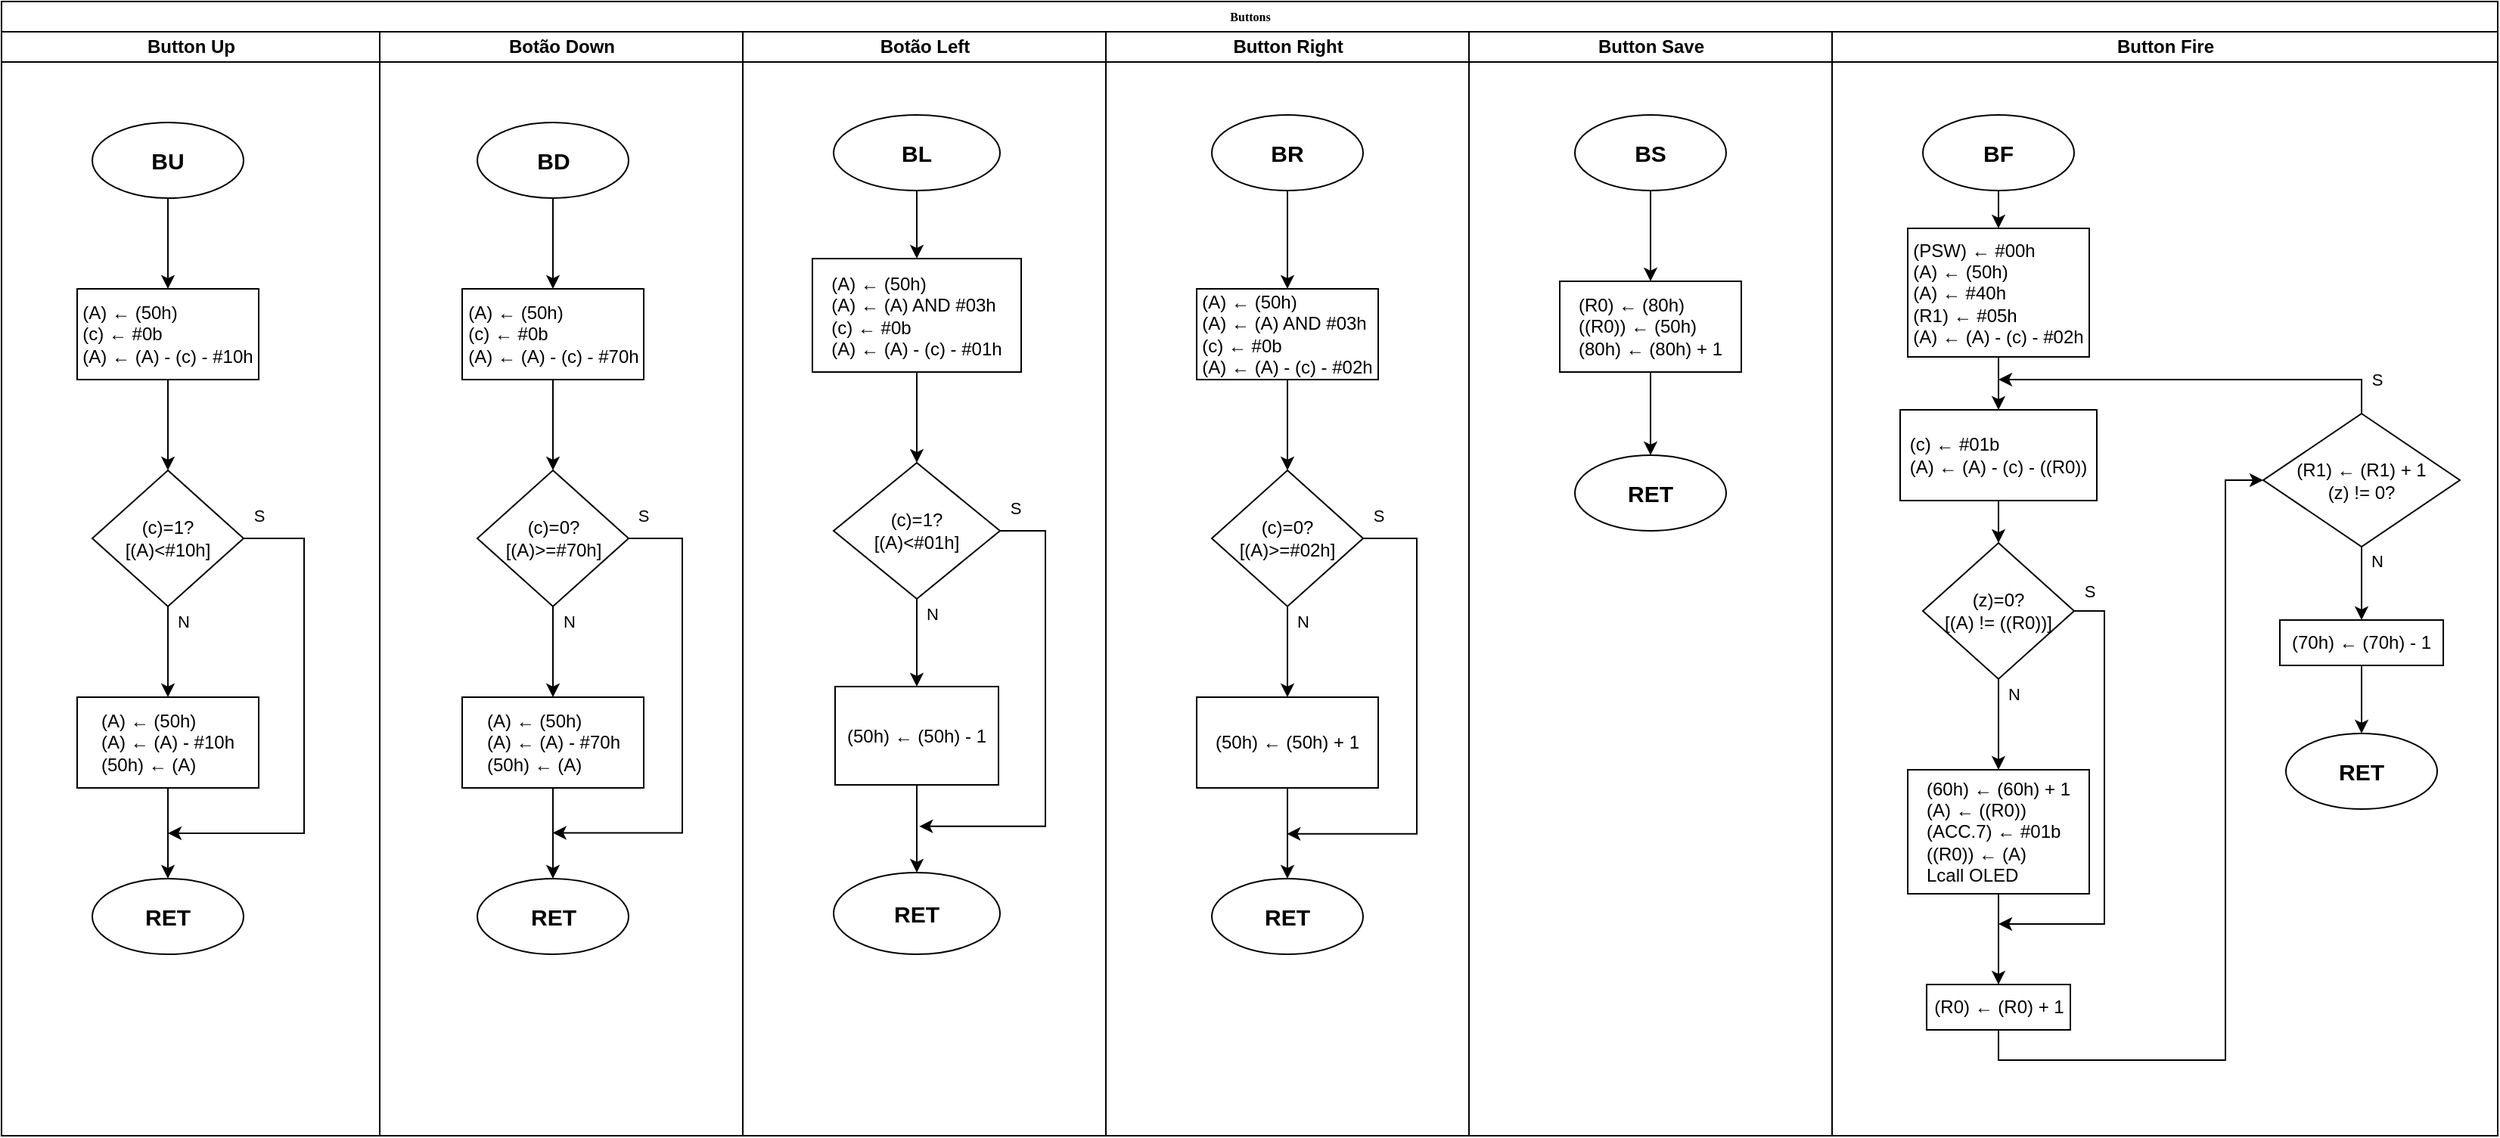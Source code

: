 <mxfile version="10.6.6" type="device"><diagram name="push_buttons" id="74e2e168-ea6b-b213-b513-2b3c1d86103e"><mxGraphModel dx="1010" dy="571" grid="1" gridSize="10" guides="1" tooltips="1" connect="1" arrows="1" fold="1" page="1" pageScale="1" pageWidth="1100" pageHeight="850" background="#ffffff" math="0" shadow="0"><root><mxCell id="0"/><mxCell id="1" parent="0"/><mxCell id="77e6c97f196da883-1" value="Buttons" style="swimlane;html=1;childLayout=stackLayout;startSize=20;rounded=0;shadow=0;labelBackgroundColor=none;strokeColor=#000000;strokeWidth=1;fillColor=#ffffff;fontFamily=Verdana;fontSize=8;fontColor=#000000;align=center;" parent="1" vertex="1"><mxGeometry x="70" y="40" width="1650" height="750" as="geometry"/></mxCell><mxCell id="77e6c97f196da883-2" value="Button&amp;nbsp;Up" style="swimlane;html=1;startSize=20;" parent="77e6c97f196da883-1" vertex="1"><mxGeometry y="20" width="250" height="730" as="geometry"/></mxCell><mxCell id="8nXU9u4fa0bVgii1rGWL-5" style="edgeStyle=orthogonalEdgeStyle;rounded=0;orthogonalLoop=1;jettySize=auto;html=1;exitX=0.5;exitY=1;exitDx=0;exitDy=0;entryX=0.5;entryY=0;entryDx=0;entryDy=0;" parent="77e6c97f196da883-2" source="8nXU9u4fa0bVgii1rGWL-2" target="8nXU9u4fa0bVgii1rGWL-3" edge="1"><mxGeometry relative="1" as="geometry"/></mxCell><mxCell id="8nXU9u4fa0bVgii1rGWL-2" value="&lt;b&gt;&lt;font style=&quot;font-size: 15px&quot;&gt;BU&lt;/font&gt;&lt;/b&gt;" style="ellipse;whiteSpace=wrap;html=1;" parent="77e6c97f196da883-2" vertex="1"><mxGeometry x="60" y="60" width="100" height="50" as="geometry"/></mxCell><mxCell id="8nXU9u4fa0bVgii1rGWL-7" style="edgeStyle=orthogonalEdgeStyle;rounded=0;orthogonalLoop=1;jettySize=auto;html=1;exitX=0.5;exitY=1;exitDx=0;exitDy=0;entryX=0.5;entryY=0;entryDx=0;entryDy=0;" parent="77e6c97f196da883-2" source="8nXU9u4fa0bVgii1rGWL-3" target="8nXU9u4fa0bVgii1rGWL-6" edge="1"><mxGeometry relative="1" as="geometry"/></mxCell><mxCell id="8nXU9u4fa0bVgii1rGWL-3" value="&lt;div style=&quot;text-align: left&quot;&gt;&lt;span&gt;(A)&amp;nbsp;&lt;/span&gt;&lt;span&gt;← (50h)&lt;/span&gt;&lt;/div&gt;&lt;span&gt;&lt;div style=&quot;text-align: left&quot;&gt;&lt;span&gt;(c)&amp;nbsp;&lt;/span&gt;&lt;span&gt;← #0b&lt;/span&gt;&lt;/div&gt;&lt;/span&gt;&lt;span&gt;&lt;div style=&quot;text-align: left&quot;&gt;&lt;span&gt;(A)&amp;nbsp;&lt;/span&gt;&lt;span&gt;← (A) - (c) - #10h&lt;/span&gt;&lt;/div&gt;&lt;/span&gt;" style="rounded=0;whiteSpace=wrap;html=1;" parent="77e6c97f196da883-2" vertex="1"><mxGeometry x="50" y="170" width="120" height="60" as="geometry"/></mxCell><mxCell id="8nXU9u4fa0bVgii1rGWL-9" value="N" style="edgeStyle=orthogonalEdgeStyle;rounded=0;orthogonalLoop=1;jettySize=auto;html=1;exitX=0.5;exitY=1;exitDx=0;exitDy=0;entryX=0.5;entryY=0;entryDx=0;entryDy=0;" parent="77e6c97f196da883-2" source="8nXU9u4fa0bVgii1rGWL-6" target="8nXU9u4fa0bVgii1rGWL-8" edge="1"><mxGeometry x="-0.667" y="10" relative="1" as="geometry"><mxPoint as="offset"/></mxGeometry></mxCell><mxCell id="8nXU9u4fa0bVgii1rGWL-6" value="(c)=1?&lt;br&gt;[(A)&amp;lt;#10h]&lt;br&gt;" style="rhombus;whiteSpace=wrap;html=1;" parent="77e6c97f196da883-2" vertex="1"><mxGeometry x="60" y="290" width="100" height="90" as="geometry"/></mxCell><mxCell id="8nXU9u4fa0bVgii1rGWL-11" style="edgeStyle=orthogonalEdgeStyle;rounded=0;orthogonalLoop=1;jettySize=auto;html=1;exitX=0.5;exitY=1;exitDx=0;exitDy=0;entryX=0.5;entryY=0;entryDx=0;entryDy=0;" parent="77e6c97f196da883-2" source="8nXU9u4fa0bVgii1rGWL-8" target="8nXU9u4fa0bVgii1rGWL-10" edge="1"><mxGeometry relative="1" as="geometry"/></mxCell><mxCell id="8nXU9u4fa0bVgii1rGWL-8" value="&lt;div style=&quot;text-align: left&quot;&gt;&lt;span&gt;(A)&amp;nbsp;&lt;/span&gt;&lt;span&gt;← (50h)&lt;/span&gt;&lt;/div&gt;&lt;span&gt;&lt;div style=&quot;text-align: left&quot;&gt;&lt;span&gt;(A)&amp;nbsp;&lt;/span&gt;&lt;span&gt;← (A) - #10h&lt;/span&gt;&lt;/div&gt;&lt;/span&gt;&lt;span&gt;&lt;div style=&quot;text-align: left&quot;&gt;&lt;span&gt;(50h)&amp;nbsp;&lt;/span&gt;&lt;span&gt;← (A)&lt;/span&gt;&lt;/div&gt;&lt;/span&gt;" style="rounded=0;whiteSpace=wrap;html=1;" parent="77e6c97f196da883-2" vertex="1"><mxGeometry x="50" y="440" width="120" height="60" as="geometry"/></mxCell><mxCell id="8nXU9u4fa0bVgii1rGWL-10" value="&lt;b&gt;&lt;font style=&quot;font-size: 15px&quot;&gt;RET&lt;/font&gt;&lt;/b&gt;" style="ellipse;whiteSpace=wrap;html=1;" parent="77e6c97f196da883-2" vertex="1"><mxGeometry x="60" y="560" width="100" height="50" as="geometry"/></mxCell><mxCell id="77e6c97f196da883-3" value="Botão Down" style="swimlane;html=1;startSize=20;" parent="77e6c97f196da883-1" vertex="1"><mxGeometry x="250" y="20" width="240" height="730" as="geometry"/></mxCell><mxCell id="8nXU9u4fa0bVgii1rGWL-14" value="&lt;b&gt;&lt;font style=&quot;font-size: 15px&quot;&gt;BD&lt;/font&gt;&lt;/b&gt;" style="ellipse;whiteSpace=wrap;html=1;" parent="77e6c97f196da883-3" vertex="1"><mxGeometry x="64.5" y="60" width="100" height="50" as="geometry"/></mxCell><mxCell id="8nXU9u4fa0bVgii1rGWL-16" value="&lt;div style=&quot;text-align: left&quot;&gt;&lt;span&gt;(A)&amp;nbsp;&lt;/span&gt;&lt;span&gt;← (50h)&lt;/span&gt;&lt;/div&gt;&lt;span&gt;&lt;div style=&quot;text-align: left&quot;&gt;&lt;span&gt;(c)&amp;nbsp;&lt;/span&gt;&lt;span&gt;← #0b&lt;/span&gt;&lt;/div&gt;&lt;/span&gt;&lt;span&gt;&lt;div style=&quot;text-align: left&quot;&gt;&lt;span&gt;(A)&amp;nbsp;&lt;/span&gt;&lt;span&gt;← (A) - (c) - #70h&lt;/span&gt;&lt;/div&gt;&lt;/span&gt;" style="rounded=0;whiteSpace=wrap;html=1;" parent="77e6c97f196da883-3" vertex="1"><mxGeometry x="54.5" y="170" width="120" height="60" as="geometry"/></mxCell><mxCell id="8nXU9u4fa0bVgii1rGWL-13" style="edgeStyle=orthogonalEdgeStyle;rounded=0;orthogonalLoop=1;jettySize=auto;html=1;exitX=0.5;exitY=1;exitDx=0;exitDy=0;entryX=0.5;entryY=0;entryDx=0;entryDy=0;" parent="77e6c97f196da883-3" source="8nXU9u4fa0bVgii1rGWL-14" target="8nXU9u4fa0bVgii1rGWL-16" edge="1"><mxGeometry relative="1" as="geometry"/></mxCell><mxCell id="8nXU9u4fa0bVgii1rGWL-18" value="(c)=0?&lt;br&gt;[(A)&amp;gt;=#70h]&lt;br&gt;" style="rhombus;whiteSpace=wrap;html=1;" parent="77e6c97f196da883-3" vertex="1"><mxGeometry x="64.5" y="290" width="100" height="90" as="geometry"/></mxCell><mxCell id="8nXU9u4fa0bVgii1rGWL-15" style="edgeStyle=orthogonalEdgeStyle;rounded=0;orthogonalLoop=1;jettySize=auto;html=1;exitX=0.5;exitY=1;exitDx=0;exitDy=0;entryX=0.5;entryY=0;entryDx=0;entryDy=0;" parent="77e6c97f196da883-3" source="8nXU9u4fa0bVgii1rGWL-16" target="8nXU9u4fa0bVgii1rGWL-18" edge="1"><mxGeometry relative="1" as="geometry"/></mxCell><mxCell id="8nXU9u4fa0bVgii1rGWL-20" value="&lt;div style=&quot;text-align: left&quot;&gt;&lt;span&gt;(A)&amp;nbsp;&lt;/span&gt;&lt;span&gt;← (50h)&lt;/span&gt;&lt;/div&gt;&lt;span&gt;&lt;div style=&quot;text-align: left&quot;&gt;&lt;span&gt;(A)&amp;nbsp;&lt;/span&gt;&lt;span&gt;← (A) - #70h&lt;/span&gt;&lt;/div&gt;&lt;/span&gt;&lt;span&gt;&lt;div style=&quot;text-align: left&quot;&gt;&lt;span&gt;(50h)&amp;nbsp;&lt;/span&gt;&lt;span&gt;← (A)&lt;/span&gt;&lt;/div&gt;&lt;/span&gt;" style="rounded=0;whiteSpace=wrap;html=1;" parent="77e6c97f196da883-3" vertex="1"><mxGeometry x="54.5" y="440" width="120" height="60" as="geometry"/></mxCell><mxCell id="8nXU9u4fa0bVgii1rGWL-17" value="N" style="edgeStyle=orthogonalEdgeStyle;rounded=0;orthogonalLoop=1;jettySize=auto;html=1;exitX=0.5;exitY=1;exitDx=0;exitDy=0;entryX=0.5;entryY=0;entryDx=0;entryDy=0;" parent="77e6c97f196da883-3" source="8nXU9u4fa0bVgii1rGWL-18" target="8nXU9u4fa0bVgii1rGWL-20" edge="1"><mxGeometry x="-0.667" y="10" relative="1" as="geometry"><mxPoint as="offset"/></mxGeometry></mxCell><mxCell id="8nXU9u4fa0bVgii1rGWL-21" value="&lt;b&gt;&lt;font style=&quot;font-size: 15px&quot;&gt;RET&lt;/font&gt;&lt;/b&gt;" style="ellipse;whiteSpace=wrap;html=1;" parent="77e6c97f196da883-3" vertex="1"><mxGeometry x="64.5" y="560" width="100" height="50" as="geometry"/></mxCell><mxCell id="8nXU9u4fa0bVgii1rGWL-19" style="edgeStyle=orthogonalEdgeStyle;rounded=0;orthogonalLoop=1;jettySize=auto;html=1;exitX=0.5;exitY=1;exitDx=0;exitDy=0;entryX=0.5;entryY=0;entryDx=0;entryDy=0;" parent="77e6c97f196da883-3" source="8nXU9u4fa0bVgii1rGWL-20" target="8nXU9u4fa0bVgii1rGWL-21" edge="1"><mxGeometry relative="1" as="geometry"/></mxCell><mxCell id="8nXU9u4fa0bVgii1rGWL-22" value="S&lt;br&gt;" style="edgeStyle=orthogonalEdgeStyle;rounded=0;orthogonalLoop=1;jettySize=auto;html=1;exitX=1;exitY=0.5;exitDx=0;exitDy=0;" parent="77e6c97f196da883-3" source="8nXU9u4fa0bVgii1rGWL-18" edge="1"><mxGeometry x="-0.939" y="15" relative="1" as="geometry"><mxPoint x="114.357" y="529.714" as="targetPoint"/><Array as="points"><mxPoint x="200" y="335"/><mxPoint x="200" y="530"/></Array><mxPoint as="offset"/></mxGeometry></mxCell><mxCell id="77e6c97f196da883-4" value="Botão Left" style="swimlane;html=1;startSize=20;" parent="77e6c97f196da883-1" vertex="1"><mxGeometry x="490" y="20" width="240" height="730" as="geometry"/></mxCell><mxCell id="8nXU9u4fa0bVgii1rGWL-23" value="&lt;b&gt;&lt;font style=&quot;font-size: 15px&quot;&gt;BL&lt;/font&gt;&lt;/b&gt;" style="ellipse;whiteSpace=wrap;html=1;" parent="77e6c97f196da883-4" vertex="1"><mxGeometry x="60" y="55" width="110" height="50" as="geometry"/></mxCell><mxCell id="8nXU9u4fa0bVgii1rGWL-33" style="edgeStyle=orthogonalEdgeStyle;rounded=0;orthogonalLoop=1;jettySize=auto;html=1;exitX=0.5;exitY=1;exitDx=0;exitDy=0;entryX=0.5;entryY=0;entryDx=0;entryDy=0;" parent="77e6c97f196da883-4" source="8nXU9u4fa0bVgii1rGWL-24" target="8nXU9u4fa0bVgii1rGWL-26" edge="1"><mxGeometry relative="1" as="geometry"/></mxCell><mxCell id="8nXU9u4fa0bVgii1rGWL-24" value="&lt;div style=&quot;text-align: left&quot;&gt;&lt;span&gt;(A)&amp;nbsp;&lt;/span&gt;&lt;span&gt;← (50h)&lt;/span&gt;&lt;/div&gt;&lt;div style=&quot;text-align: left&quot;&gt;&lt;span&gt;(A)&amp;nbsp;&lt;/span&gt;&lt;span&gt;← (A) AND #03h&lt;/span&gt;&lt;/div&gt;&lt;div style=&quot;text-align: left&quot;&gt;&lt;span&gt;(c)&amp;nbsp;&lt;/span&gt;&lt;span&gt;← #0b&lt;/span&gt;&lt;/div&gt;&lt;span&gt;&lt;div style=&quot;text-align: left&quot;&gt;&lt;span&gt;(A)&amp;nbsp;&lt;/span&gt;&lt;span&gt;← (A) - (c) - #01h&lt;/span&gt;&lt;/div&gt;&lt;/span&gt;" style="rounded=0;whiteSpace=wrap;html=1;" parent="77e6c97f196da883-4" vertex="1"><mxGeometry x="46" y="150" width="138" height="75" as="geometry"/></mxCell><mxCell id="8nXU9u4fa0bVgii1rGWL-25" style="edgeStyle=orthogonalEdgeStyle;rounded=0;orthogonalLoop=1;jettySize=auto;html=1;exitX=0.5;exitY=1;exitDx=0;exitDy=0;entryX=0.5;entryY=0;entryDx=0;entryDy=0;" parent="77e6c97f196da883-4" source="8nXU9u4fa0bVgii1rGWL-23" target="8nXU9u4fa0bVgii1rGWL-24" edge="1"><mxGeometry relative="1" as="geometry"/></mxCell><mxCell id="8nXU9u4fa0bVgii1rGWL-26" value="(c)=1?&lt;br&gt;[(A)&amp;lt;#01h]&lt;br&gt;" style="rhombus;whiteSpace=wrap;html=1;" parent="77e6c97f196da883-4" vertex="1"><mxGeometry x="60" y="285" width="110" height="90" as="geometry"/></mxCell><mxCell id="8nXU9u4fa0bVgii1rGWL-28" value="&lt;div style=&quot;text-align: left&quot;&gt;(50h)&amp;nbsp;&lt;span&gt;← (50h) - 1&lt;/span&gt;&lt;/div&gt;" style="rounded=0;whiteSpace=wrap;html=1;" parent="77e6c97f196da883-4" vertex="1"><mxGeometry x="61" y="433" width="108" height="65" as="geometry"/></mxCell><mxCell id="8nXU9u4fa0bVgii1rGWL-29" value="N" style="edgeStyle=orthogonalEdgeStyle;rounded=0;orthogonalLoop=1;jettySize=auto;html=1;exitX=0.5;exitY=1;exitDx=0;exitDy=0;entryX=0.5;entryY=0;entryDx=0;entryDy=0;" parent="77e6c97f196da883-4" source="8nXU9u4fa0bVgii1rGWL-26" target="8nXU9u4fa0bVgii1rGWL-28" edge="1"><mxGeometry x="-0.667" y="10" relative="1" as="geometry"><mxPoint as="offset"/></mxGeometry></mxCell><mxCell id="8nXU9u4fa0bVgii1rGWL-30" value="&lt;b&gt;&lt;font style=&quot;font-size: 15px&quot;&gt;RET&lt;/font&gt;&lt;/b&gt;" style="ellipse;whiteSpace=wrap;html=1;" parent="77e6c97f196da883-4" vertex="1"><mxGeometry x="60" y="556" width="110" height="54" as="geometry"/></mxCell><mxCell id="8nXU9u4fa0bVgii1rGWL-31" style="edgeStyle=orthogonalEdgeStyle;rounded=0;orthogonalLoop=1;jettySize=auto;html=1;exitX=0.5;exitY=1;exitDx=0;exitDy=0;entryX=0.5;entryY=0;entryDx=0;entryDy=0;" parent="77e6c97f196da883-4" source="8nXU9u4fa0bVgii1rGWL-28" target="8nXU9u4fa0bVgii1rGWL-30" edge="1"><mxGeometry relative="1" as="geometry"/></mxCell><mxCell id="8nXU9u4fa0bVgii1rGWL-32" value="S&lt;br&gt;" style="edgeStyle=orthogonalEdgeStyle;rounded=0;orthogonalLoop=1;jettySize=auto;html=1;exitX=1;exitY=0.5;exitDx=0;exitDy=0;" parent="77e6c97f196da883-4" source="8nXU9u4fa0bVgii1rGWL-26" edge="1"><mxGeometry x="-0.939" y="15" relative="1" as="geometry"><mxPoint x="116.643" y="525.429" as="targetPoint"/><Array as="points"><mxPoint x="200" y="330"/><mxPoint x="200" y="525"/></Array><mxPoint as="offset"/></mxGeometry></mxCell><mxCell id="77e6c97f196da883-5" value="Button Right" style="swimlane;html=1;startSize=20;" parent="77e6c97f196da883-1" vertex="1"><mxGeometry x="730" y="20" width="240" height="730" as="geometry"><mxRectangle x="730" y="20" width="100" height="730" as="alternateBounds"/></mxGeometry></mxCell><mxCell id="8nXU9u4fa0bVgii1rGWL-44" value="&lt;b&gt;&lt;font style=&quot;font-size: 15px&quot;&gt;BR&lt;/font&gt;&lt;/b&gt;" style="ellipse;whiteSpace=wrap;html=1;" parent="77e6c97f196da883-5" vertex="1"><mxGeometry x="70" y="55" width="100" height="50" as="geometry"/></mxCell><mxCell id="8nXU9u4fa0bVgii1rGWL-45" value="&lt;div style=&quot;text-align: left&quot;&gt;&lt;span&gt;(A)&amp;nbsp;&lt;/span&gt;&lt;span&gt;← (50h)&lt;/span&gt;&lt;/div&gt;&lt;div style=&quot;text-align: left&quot;&gt;(A)&amp;nbsp;← (A) AND #03h&lt;span&gt;&lt;br&gt;&lt;/span&gt;&lt;/div&gt;&lt;span&gt;&lt;div style=&quot;text-align: left&quot;&gt;&lt;span&gt;(c)&amp;nbsp;&lt;/span&gt;&lt;span&gt;← #0b&lt;/span&gt;&lt;/div&gt;&lt;/span&gt;&lt;span&gt;&lt;div style=&quot;text-align: left&quot;&gt;&lt;span&gt;(A)&amp;nbsp;&lt;/span&gt;&lt;span&gt;← (A) - (c) - #02h&lt;/span&gt;&lt;/div&gt;&lt;/span&gt;" style="rounded=0;whiteSpace=wrap;html=1;" parent="77e6c97f196da883-5" vertex="1"><mxGeometry x="60" y="170" width="120" height="60" as="geometry"/></mxCell><mxCell id="8nXU9u4fa0bVgii1rGWL-46" style="edgeStyle=orthogonalEdgeStyle;rounded=0;orthogonalLoop=1;jettySize=auto;html=1;exitX=0.5;exitY=1;exitDx=0;exitDy=0;entryX=0.5;entryY=0;entryDx=0;entryDy=0;" parent="77e6c97f196da883-5" source="8nXU9u4fa0bVgii1rGWL-44" target="8nXU9u4fa0bVgii1rGWL-45" edge="1"><mxGeometry relative="1" as="geometry"/></mxCell><mxCell id="8nXU9u4fa0bVgii1rGWL-47" value="(c)=0?&lt;br&gt;[(A)&amp;gt;=#02h]&lt;br&gt;" style="rhombus;whiteSpace=wrap;html=1;" parent="77e6c97f196da883-5" vertex="1"><mxGeometry x="70" y="290" width="100" height="90" as="geometry"/></mxCell><mxCell id="8nXU9u4fa0bVgii1rGWL-48" style="edgeStyle=orthogonalEdgeStyle;rounded=0;orthogonalLoop=1;jettySize=auto;html=1;exitX=0.5;exitY=1;exitDx=0;exitDy=0;entryX=0.5;entryY=0;entryDx=0;entryDy=0;" parent="77e6c97f196da883-5" source="8nXU9u4fa0bVgii1rGWL-45" target="8nXU9u4fa0bVgii1rGWL-47" edge="1"><mxGeometry relative="1" as="geometry"/></mxCell><mxCell id="8nXU9u4fa0bVgii1rGWL-49" value="&lt;span&gt;(50h)&amp;nbsp;&lt;/span&gt;&lt;span&gt;← (50h) + 1&lt;/span&gt;&lt;span&gt;&lt;br&gt;&lt;/span&gt;" style="rounded=0;whiteSpace=wrap;html=1;" parent="77e6c97f196da883-5" vertex="1"><mxGeometry x="60" y="440" width="120" height="60" as="geometry"/></mxCell><mxCell id="8nXU9u4fa0bVgii1rGWL-50" value="N" style="edgeStyle=orthogonalEdgeStyle;rounded=0;orthogonalLoop=1;jettySize=auto;html=1;exitX=0.5;exitY=1;exitDx=0;exitDy=0;entryX=0.5;entryY=0;entryDx=0;entryDy=0;" parent="77e6c97f196da883-5" source="8nXU9u4fa0bVgii1rGWL-47" target="8nXU9u4fa0bVgii1rGWL-49" edge="1"><mxGeometry x="-0.667" y="10" relative="1" as="geometry"><mxPoint as="offset"/></mxGeometry></mxCell><mxCell id="8nXU9u4fa0bVgii1rGWL-51" value="&lt;b&gt;&lt;font style=&quot;font-size: 15px&quot;&gt;RET&lt;/font&gt;&lt;/b&gt;" style="ellipse;whiteSpace=wrap;html=1;" parent="77e6c97f196da883-5" vertex="1"><mxGeometry x="70" y="560" width="100" height="50" as="geometry"/></mxCell><mxCell id="8nXU9u4fa0bVgii1rGWL-52" style="edgeStyle=orthogonalEdgeStyle;rounded=0;orthogonalLoop=1;jettySize=auto;html=1;exitX=0.5;exitY=1;exitDx=0;exitDy=0;entryX=0.5;entryY=0;entryDx=0;entryDy=0;" parent="77e6c97f196da883-5" source="8nXU9u4fa0bVgii1rGWL-49" target="8nXU9u4fa0bVgii1rGWL-51" edge="1"><mxGeometry relative="1" as="geometry"/></mxCell><mxCell id="8nXU9u4fa0bVgii1rGWL-53" value="S&lt;br&gt;" style="edgeStyle=orthogonalEdgeStyle;rounded=0;orthogonalLoop=1;jettySize=auto;html=1;exitX=1;exitY=0.5;exitDx=0;exitDy=0;" parent="77e6c97f196da883-5" source="8nXU9u4fa0bVgii1rGWL-47" edge="1"><mxGeometry x="-0.939" y="15" relative="1" as="geometry"><mxPoint x="119.643" y="530.429" as="targetPoint"/><Array as="points"><mxPoint x="205.5" y="335"/><mxPoint x="205.5" y="530"/></Array><mxPoint as="offset"/></mxGeometry></mxCell><mxCell id="77e6c97f196da883-6" value="Button Save" style="swimlane;html=1;startSize=20;" parent="77e6c97f196da883-1" vertex="1"><mxGeometry x="970" y="20" width="240" height="730" as="geometry"/></mxCell><mxCell id="ilJwH02c-lBZ6JOrMR6Q-1" value="&lt;b&gt;&lt;font style=&quot;font-size: 15px&quot;&gt;BS&lt;/font&gt;&lt;/b&gt;" style="ellipse;whiteSpace=wrap;html=1;" parent="77e6c97f196da883-6" vertex="1"><mxGeometry x="70" y="55" width="100" height="50" as="geometry"/></mxCell><mxCell id="ilJwH02c-lBZ6JOrMR6Q-13" style="edgeStyle=orthogonalEdgeStyle;rounded=0;orthogonalLoop=1;jettySize=auto;html=1;exitX=0.5;exitY=1;exitDx=0;exitDy=0;entryX=0.5;entryY=0;entryDx=0;entryDy=0;" parent="77e6c97f196da883-6" source="ilJwH02c-lBZ6JOrMR6Q-2" target="ilJwH02c-lBZ6JOrMR6Q-8" edge="1"><mxGeometry relative="1" as="geometry"/></mxCell><mxCell id="ilJwH02c-lBZ6JOrMR6Q-2" value="&lt;div style=&quot;text-align: left&quot;&gt;&lt;span&gt;(R0)&amp;nbsp;&lt;/span&gt;&lt;span&gt;← (80h)&lt;/span&gt;&lt;/div&gt;&lt;span&gt;&lt;div style=&quot;text-align: left&quot;&gt;&lt;span&gt;((R0))&amp;nbsp;&lt;/span&gt;&lt;span&gt;← (50h)&lt;/span&gt;&lt;/div&gt;&lt;/span&gt;&lt;span&gt;&lt;div style=&quot;text-align: left&quot;&gt;&lt;span&gt;(80h)&amp;nbsp;&lt;/span&gt;&lt;span&gt;← (80h) + 1&lt;/span&gt;&lt;/div&gt;&lt;/span&gt;" style="rounded=0;whiteSpace=wrap;html=1;" parent="77e6c97f196da883-6" vertex="1"><mxGeometry x="60" y="165" width="120" height="60" as="geometry"/></mxCell><mxCell id="ilJwH02c-lBZ6JOrMR6Q-3" style="edgeStyle=orthogonalEdgeStyle;rounded=0;orthogonalLoop=1;jettySize=auto;html=1;exitX=0.5;exitY=1;exitDx=0;exitDy=0;entryX=0.5;entryY=0;entryDx=0;entryDy=0;" parent="77e6c97f196da883-6" source="ilJwH02c-lBZ6JOrMR6Q-1" target="ilJwH02c-lBZ6JOrMR6Q-2" edge="1"><mxGeometry relative="1" as="geometry"/></mxCell><mxCell id="ilJwH02c-lBZ6JOrMR6Q-8" value="&lt;b&gt;&lt;font style=&quot;font-size: 15px&quot;&gt;RET&lt;/font&gt;&lt;/b&gt;" style="ellipse;whiteSpace=wrap;html=1;" parent="77e6c97f196da883-6" vertex="1"><mxGeometry x="70" y="280" width="100" height="50" as="geometry"/></mxCell><mxCell id="77e6c97f196da883-7" value="Button Fire" style="swimlane;html=1;startSize=20;" parent="77e6c97f196da883-1" vertex="1"><mxGeometry x="1210" y="20" width="440" height="730" as="geometry"/></mxCell><mxCell id="ilJwH02c-lBZ6JOrMR6Q-14" value="&lt;b&gt;&lt;font style=&quot;font-size: 15px&quot;&gt;BF&lt;/font&gt;&lt;/b&gt;" style="ellipse;whiteSpace=wrap;html=1;" parent="77e6c97f196da883-7" vertex="1"><mxGeometry x="60" y="55" width="100" height="50" as="geometry"/></mxCell><mxCell id="ilJwH02c-lBZ6JOrMR6Q-25" value="" style="edgeStyle=orthogonalEdgeStyle;rounded=0;orthogonalLoop=1;jettySize=auto;html=1;" parent="77e6c97f196da883-7" source="ilJwH02c-lBZ6JOrMR6Q-15" target="ilJwH02c-lBZ6JOrMR6Q-24" edge="1"><mxGeometry relative="1" as="geometry"/></mxCell><mxCell id="ilJwH02c-lBZ6JOrMR6Q-15" value="&lt;div style=&quot;text-align: left&quot;&gt;&lt;span&gt;(PSW)&amp;nbsp;&lt;/span&gt;&lt;span&gt;← #00h&lt;/span&gt;&lt;/div&gt;&lt;div style=&quot;text-align: left&quot;&gt;&lt;span&gt;(A)&amp;nbsp;&lt;/span&gt;&lt;span&gt;← (50h)&lt;/span&gt;&lt;/div&gt;&lt;div style=&quot;text-align: left&quot;&gt;(A)&amp;nbsp;← #40h&lt;span&gt;&lt;br&gt;&lt;/span&gt;&lt;/div&gt;&lt;span&gt;&lt;div style=&quot;text-align: left&quot;&gt;&lt;span&gt;(R1)&amp;nbsp;&lt;/span&gt;&lt;span&gt;← #05h&lt;/span&gt;&lt;/div&gt;&lt;/span&gt;&lt;span&gt;&lt;div style=&quot;text-align: left&quot;&gt;&lt;span&gt;(A)&amp;nbsp;&lt;/span&gt;&lt;span&gt;← (A) - (c) - #02h&lt;/span&gt;&lt;/div&gt;&lt;/span&gt;" style="rounded=0;whiteSpace=wrap;html=1;" parent="77e6c97f196da883-7" vertex="1"><mxGeometry x="50" y="130" width="120" height="85" as="geometry"/></mxCell><mxCell id="ilJwH02c-lBZ6JOrMR6Q-16" style="edgeStyle=orthogonalEdgeStyle;rounded=0;orthogonalLoop=1;jettySize=auto;html=1;exitX=0.5;exitY=1;exitDx=0;exitDy=0;entryX=0.5;entryY=0;entryDx=0;entryDy=0;" parent="77e6c97f196da883-7" source="ilJwH02c-lBZ6JOrMR6Q-14" target="ilJwH02c-lBZ6JOrMR6Q-15" edge="1"><mxGeometry relative="1" as="geometry"/></mxCell><mxCell id="ilJwH02c-lBZ6JOrMR6Q-17" value="(z)=0?&lt;br&gt;[(A) != ((R0))]&lt;br&gt;" style="rhombus;whiteSpace=wrap;html=1;" parent="77e6c97f196da883-7" vertex="1"><mxGeometry x="60" y="338" width="100" height="90" as="geometry"/></mxCell><mxCell id="ilJwH02c-lBZ6JOrMR6Q-29" style="edgeStyle=orthogonalEdgeStyle;rounded=0;orthogonalLoop=1;jettySize=auto;html=1;exitX=0.5;exitY=1;exitDx=0;exitDy=0;entryX=0.5;entryY=0;entryDx=0;entryDy=0;" parent="77e6c97f196da883-7" source="ilJwH02c-lBZ6JOrMR6Q-19" target="ilJwH02c-lBZ6JOrMR6Q-28" edge="1"><mxGeometry relative="1" as="geometry"/></mxCell><mxCell id="ilJwH02c-lBZ6JOrMR6Q-19" value="&lt;span&gt;(60h)&amp;nbsp;&lt;/span&gt;&lt;span&gt;← (60h) + 1&lt;br&gt;&lt;div style=&quot;text-align: left&quot;&gt;&lt;span&gt;(A)&amp;nbsp;&lt;/span&gt;&lt;span&gt;← ((R0))&lt;/span&gt;&lt;br&gt;&lt;/div&gt;&lt;div style=&quot;text-align: left&quot;&gt;&lt;span&gt;(ACC.7)&amp;nbsp;&lt;/span&gt;&lt;span&gt;← #01b&lt;/span&gt;&lt;br&gt;&lt;/div&gt;&lt;div style=&quot;text-align: left&quot;&gt;&lt;span&gt;((R0))&amp;nbsp;&lt;/span&gt;&lt;span&gt;← (A)&lt;/span&gt;&lt;span&gt;&lt;br&gt;&lt;/span&gt;&lt;/div&gt;&lt;div style=&quot;text-align: left&quot;&gt;Lcall OLED&lt;/div&gt;&lt;/span&gt;" style="rounded=0;whiteSpace=wrap;html=1;" parent="77e6c97f196da883-7" vertex="1"><mxGeometry x="50" y="488" width="120" height="82" as="geometry"/></mxCell><mxCell id="ilJwH02c-lBZ6JOrMR6Q-20" value="N" style="edgeStyle=orthogonalEdgeStyle;rounded=0;orthogonalLoop=1;jettySize=auto;html=1;exitX=0.5;exitY=1;exitDx=0;exitDy=0;entryX=0.5;entryY=0;entryDx=0;entryDy=0;" parent="77e6c97f196da883-7" source="ilJwH02c-lBZ6JOrMR6Q-17" target="ilJwH02c-lBZ6JOrMR6Q-19" edge="1"><mxGeometry x="-0.667" y="10" relative="1" as="geometry"><mxPoint as="offset"/></mxGeometry></mxCell><mxCell id="ilJwH02c-lBZ6JOrMR6Q-26" style="edgeStyle=orthogonalEdgeStyle;rounded=0;orthogonalLoop=1;jettySize=auto;html=1;exitX=0.5;exitY=1;exitDx=0;exitDy=0;entryX=0.5;entryY=0;entryDx=0;entryDy=0;" parent="77e6c97f196da883-7" source="ilJwH02c-lBZ6JOrMR6Q-24" target="ilJwH02c-lBZ6JOrMR6Q-17" edge="1"><mxGeometry relative="1" as="geometry"/></mxCell><mxCell id="ilJwH02c-lBZ6JOrMR6Q-24" value="&lt;div style=&quot;text-align: left&quot;&gt;&lt;span&gt;(c)&amp;nbsp;&lt;/span&gt;&lt;span&gt;← #01b&lt;/span&gt;&lt;br&gt;&lt;/div&gt;&lt;span&gt;&lt;div style=&quot;text-align: left&quot;&gt;&lt;span&gt;(A)&amp;nbsp;&lt;/span&gt;&lt;span&gt;← (A) - (c) - ((R0))&lt;/span&gt;&lt;/div&gt;&lt;/span&gt;" style="rounded=0;whiteSpace=wrap;html=1;" parent="77e6c97f196da883-7" vertex="1"><mxGeometry x="45" y="250" width="130" height="60" as="geometry"/></mxCell><mxCell id="ilJwH02c-lBZ6JOrMR6Q-28" value="&lt;div style=&quot;text-align: left&quot;&gt;&lt;span&gt;(R0)&amp;nbsp;&lt;/span&gt;&lt;span&gt;← (R0) + 1&lt;/span&gt;&lt;/div&gt;" style="rounded=0;whiteSpace=wrap;html=1;" parent="77e6c97f196da883-7" vertex="1"><mxGeometry x="62.5" y="630" width="95" height="30" as="geometry"/></mxCell><mxCell id="ilJwH02c-lBZ6JOrMR6Q-35" value="&lt;span&gt;(R1) ← (R1) + 1&lt;br&gt;(z) != 0?&lt;br&gt;&lt;/span&gt;" style="rhombus;whiteSpace=wrap;html=1;" parent="77e6c97f196da883-7" vertex="1"><mxGeometry x="285" y="252.5" width="130" height="88" as="geometry"/></mxCell><mxCell id="ilJwH02c-lBZ6JOrMR6Q-42" style="edgeStyle=orthogonalEdgeStyle;rounded=0;orthogonalLoop=1;jettySize=auto;html=1;exitX=0.5;exitY=1;exitDx=0;exitDy=0;entryX=0;entryY=0.5;entryDx=0;entryDy=0;" parent="77e6c97f196da883-7" source="ilJwH02c-lBZ6JOrMR6Q-28" target="ilJwH02c-lBZ6JOrMR6Q-35" edge="1"><mxGeometry relative="1" as="geometry"><mxPoint x="300" y="190" as="targetPoint"/><Array as="points"><mxPoint x="110" y="680"/><mxPoint x="260" y="680"/><mxPoint x="260" y="297"/></Array></mxGeometry></mxCell><mxCell id="ilJwH02c-lBZ6JOrMR6Q-44" value="&lt;div style=&quot;text-align: left&quot;&gt;&lt;span&gt;(70h)&amp;nbsp;&lt;/span&gt;&lt;span&gt;← (70h) - 1&lt;/span&gt;&lt;/div&gt;" style="rounded=0;whiteSpace=wrap;html=1;" parent="77e6c97f196da883-7" vertex="1"><mxGeometry x="296" y="389" width="108" height="30" as="geometry"/></mxCell><mxCell id="ilJwH02c-lBZ6JOrMR6Q-48" value="N" style="edgeStyle=orthogonalEdgeStyle;rounded=0;orthogonalLoop=1;jettySize=auto;html=1;exitX=0.5;exitY=1;exitDx=0;exitDy=0;entryX=0.5;entryY=0;entryDx=0;entryDy=0;" parent="77e6c97f196da883-7" source="ilJwH02c-lBZ6JOrMR6Q-35" target="ilJwH02c-lBZ6JOrMR6Q-44" edge="1"><mxGeometry x="-0.625" y="10" relative="1" as="geometry"><mxPoint as="offset"/></mxGeometry></mxCell><mxCell id="ilJwH02c-lBZ6JOrMR6Q-49" value="&lt;b&gt;&lt;font style=&quot;font-size: 15px&quot;&gt;RET&lt;/font&gt;&lt;/b&gt;" style="ellipse;whiteSpace=wrap;html=1;" parent="77e6c97f196da883-7" vertex="1"><mxGeometry x="300" y="464" width="100" height="50" as="geometry"/></mxCell><mxCell id="ilJwH02c-lBZ6JOrMR6Q-50" style="edgeStyle=orthogonalEdgeStyle;rounded=0;orthogonalLoop=1;jettySize=auto;html=1;exitX=0.5;exitY=1;exitDx=0;exitDy=0;entryX=0.5;entryY=0;entryDx=0;entryDy=0;" parent="77e6c97f196da883-7" source="ilJwH02c-lBZ6JOrMR6Q-44" target="ilJwH02c-lBZ6JOrMR6Q-49" edge="1"><mxGeometry relative="1" as="geometry"/></mxCell><mxCell id="8nXU9u4fa0bVgii1rGWL-12" value="S&lt;br&gt;" style="edgeStyle=orthogonalEdgeStyle;rounded=0;orthogonalLoop=1;jettySize=auto;html=1;exitX=1;exitY=0.5;exitDx=0;exitDy=0;" parent="1" source="8nXU9u4fa0bVgii1rGWL-6" edge="1"><mxGeometry x="-0.939" y="15" relative="1" as="geometry"><mxPoint x="180" y="590" as="targetPoint"/><Array as="points"><mxPoint x="270" y="395"/><mxPoint x="270" y="590"/></Array><mxPoint as="offset"/></mxGeometry></mxCell><mxCell id="ilJwH02c-lBZ6JOrMR6Q-27" value="S&lt;br&gt;" style="edgeStyle=orthogonalEdgeStyle;rounded=0;orthogonalLoop=1;jettySize=auto;html=1;exitX=1;exitY=0.5;exitDx=0;exitDy=0;" parent="1" source="ilJwH02c-lBZ6JOrMR6Q-17" edge="1"><mxGeometry x="-0.933" y="13" relative="1" as="geometry"><mxPoint x="1390" y="650" as="targetPoint"/><Array as="points"><mxPoint x="1460" y="443"/><mxPoint x="1460" y="650"/></Array><mxPoint as="offset"/></mxGeometry></mxCell><mxCell id="ilJwH02c-lBZ6JOrMR6Q-43" value="S" style="edgeStyle=orthogonalEdgeStyle;rounded=0;orthogonalLoop=1;jettySize=auto;html=1;exitX=0.5;exitY=0;exitDx=0;exitDy=0;" parent="1" source="ilJwH02c-lBZ6JOrMR6Q-35" edge="1"><mxGeometry x="-0.825" y="-10" relative="1" as="geometry"><mxPoint x="1390" y="290" as="targetPoint"/><Array as="points"><mxPoint x="1630" y="313"/><mxPoint x="1630" y="290"/></Array><mxPoint x="10" y="10" as="offset"/></mxGeometry></mxCell></root></mxGraphModel></diagram><diagram id="jX6rw7FBnyg01VrUPws0" name="Memória"><mxGraphModel dx="1010" dy="571" grid="1" gridSize="10" guides="1" tooltips="1" connect="1" arrows="1" fold="1" page="1" pageScale="1" pageWidth="827" pageHeight="1169" math="0" shadow="0"><root><mxCell id="xnv5GEJ1-x2mBCydgY9I-0"/><mxCell id="xnv5GEJ1-x2mBCydgY9I-1" parent="xnv5GEJ1-x2mBCydgY9I-0"/><mxCell id="xnv5GEJ1-x2mBCydgY9I-13" value="MEMÓRIA" style="swimlane;fontStyle=0;childLayout=stackLayout;horizontal=1;startSize=26;fillColor=#3333FF;horizontalStack=0;resizeParent=1;resizeParentMax=0;resizeLast=0;collapsible=1;marginBottom=0;swimlaneFillColor=#ffffff;align=center;fontSize=14;strokeColor=#000000;strokeWidth=2;perimeterSpacing=0;glass=0;swimlaneLine=1;rounded=0;shadow=0;comic=0;" vertex="1" parent="xnv5GEJ1-x2mBCydgY9I-1"><mxGeometry x="41" y="41" width="160" height="480" as="geometry"/></mxCell><mxCell id="xnv5GEJ1-x2mBCydgY9I-14" value="   Significado Formato" style="shape=partialRectangle;top=0;left=0;right=0;bottom=1;align=left;verticalAlign=middle;fillColor=none;spacingLeft=34;spacingRight=4;overflow=hidden;rotatable=0;points=[[0,0.5],[1,0.5]];portConstraint=eastwest;dropTarget=0;fontStyle=0;fontSize=12;" vertex="1" parent="xnv5GEJ1-x2mBCydgY9I-13"><mxGeometry y="26" width="160" height="30" as="geometry"/></mxCell><mxCell id="xnv5GEJ1-x2mBCydgY9I-15" value="END" style="shape=partialRectangle;top=0;left=0;bottom=0;fillColor=none;align=left;verticalAlign=middle;spacingLeft=4;spacingRight=4;overflow=hidden;rotatable=0;points=[];portConstraint=eastwest;part=1;fontSize=12;" vertex="1" connectable="0" parent="xnv5GEJ1-x2mBCydgY9I-14"><mxGeometry width="40" height="30" as="geometry"/></mxCell><mxCell id="xnv5GEJ1-x2mBCydgY9I-18" value="   POS Navio 1 (YX)" style="shape=partialRectangle;top=1;left=1;right=1;bottom=0;align=left;verticalAlign=top;spacingLeft=34;spacingRight=4;overflow=hidden;rotatable=0;points=[[0,0.5],[1,0.5]];portConstraint=eastwest;dropTarget=0;fontSize=12;fillColor=#E6E6E6;strokeColor=#666666;fontColor=#333333;strokeWidth=2;" vertex="1" parent="xnv5GEJ1-x2mBCydgY9I-13"><mxGeometry y="56" width="160" height="26" as="geometry"/></mxCell><mxCell id="xnv5GEJ1-x2mBCydgY9I-19" value="40h&#10;" style="shape=partialRectangle;top=0;left=0;bottom=0;fillColor=none;align=left;verticalAlign=top;spacingLeft=4;spacingRight=4;overflow=hidden;rotatable=0;points=[];portConstraint=eastwest;part=1;fontSize=12;" vertex="1" connectable="0" parent="xnv5GEJ1-x2mBCydgY9I-18"><mxGeometry width="40" height="26" as="geometry"/></mxCell><mxCell id="xnv5GEJ1-x2mBCydgY9I-20" value="   POS Navio 2 (YX)" style="shape=partialRectangle;top=0;left=1;right=1;bottom=0;align=left;verticalAlign=top;fillColor=#E6E6E6;spacingLeft=34;spacingRight=4;overflow=hidden;rotatable=0;points=[[0,0.5],[1,0.5]];portConstraint=eastwest;dropTarget=0;fontSize=12;strokeWidth=2;" vertex="1" parent="xnv5GEJ1-x2mBCydgY9I-13"><mxGeometry y="82" width="160" height="26" as="geometry"/></mxCell><mxCell id="xnv5GEJ1-x2mBCydgY9I-21" value="41h" style="shape=partialRectangle;top=0;left=0;bottom=0;fillColor=none;align=left;verticalAlign=top;spacingLeft=4;spacingRight=4;overflow=hidden;rotatable=0;points=[];portConstraint=eastwest;part=1;fontSize=12;" vertex="1" connectable="0" parent="xnv5GEJ1-x2mBCydgY9I-20"><mxGeometry width="40" height="26" as="geometry"/></mxCell><mxCell id="xnv5GEJ1-x2mBCydgY9I-24" value="   POS Navio 3 (YX)" style="shape=partialRectangle;top=0;left=1;right=1;bottom=0;align=left;verticalAlign=top;fillColor=#E6E6E6;spacingLeft=34;spacingRight=4;overflow=hidden;rotatable=0;points=[[0,0.5],[1,0.5]];portConstraint=eastwest;dropTarget=0;fontSize=12;strokeWidth=2;" vertex="1" parent="xnv5GEJ1-x2mBCydgY9I-13"><mxGeometry y="108" width="160" height="26" as="geometry"/></mxCell><mxCell id="xnv5GEJ1-x2mBCydgY9I-25" value="42h" style="shape=partialRectangle;top=0;left=0;bottom=0;fillColor=none;align=left;verticalAlign=top;spacingLeft=4;spacingRight=4;overflow=hidden;rotatable=0;points=[];portConstraint=eastwest;part=1;fontSize=12;" vertex="1" connectable="0" parent="xnv5GEJ1-x2mBCydgY9I-24"><mxGeometry width="40" height="26" as="geometry"/></mxCell><mxCell id="xnv5GEJ1-x2mBCydgY9I-26" value="   POS Navio 4 (YX)" style="shape=partialRectangle;top=0;left=1;right=1;bottom=1;align=left;verticalAlign=top;fillColor=#E6E6E6;spacingLeft=34;spacingRight=4;overflow=hidden;rotatable=0;points=[[0,0.5],[1,0.5]];portConstraint=eastwest;dropTarget=0;fontSize=12;strokeWidth=2;" vertex="1" parent="xnv5GEJ1-x2mBCydgY9I-13"><mxGeometry y="134" width="160" height="26" as="geometry"/></mxCell><mxCell id="xnv5GEJ1-x2mBCydgY9I-27" value="43h" style="shape=partialRectangle;top=0;left=0;bottom=0;fillColor=none;align=left;verticalAlign=top;spacingLeft=4;spacingRight=4;overflow=hidden;rotatable=0;points=[];portConstraint=eastwest;part=1;fontSize=12;" vertex="1" connectable="0" parent="xnv5GEJ1-x2mBCydgY9I-26"><mxGeometry width="40" height="26" as="geometry"/></mxCell><mxCell id="xnv5GEJ1-x2mBCydgY9I-28" value="Cursor (XY)" style="shape=partialRectangle;top=0;left=1;right=1;bottom=0;align=left;verticalAlign=top;fillColor=#ffffff;spacingLeft=42;spacingRight=4;overflow=hidden;rotatable=0;points=[[0,0.5],[1,0.5]];portConstraint=eastwest;dropTarget=0;fontSize=12;strokeWidth=2;" vertex="1" parent="xnv5GEJ1-x2mBCydgY9I-13"><mxGeometry y="160" width="160" height="26" as="geometry"/></mxCell><mxCell id="xnv5GEJ1-x2mBCydgY9I-29" value="50h" style="shape=partialRectangle;top=0;left=0;bottom=0;fillColor=none;align=left;verticalAlign=top;spacingLeft=4;spacingRight=4;overflow=hidden;rotatable=0;points=[];portConstraint=eastwest;part=1;fontSize=12;" vertex="1" connectable="0" parent="xnv5GEJ1-x2mBCydgY9I-28"><mxGeometry width="40" height="26" as="geometry"/></mxCell><mxCell id="xnv5GEJ1-x2mBCydgY9I-42" value="Cursor (Val. Led - P)" style="shape=partialRectangle;top=0;left=1;right=1;bottom=0;align=left;verticalAlign=top;fillColor=#ffffff;spacingLeft=42;spacingRight=4;overflow=hidden;rotatable=0;points=[[0,0.5],[1,0.5]];portConstraint=eastwest;dropTarget=0;fontSize=12;strokeWidth=2;" vertex="1" parent="xnv5GEJ1-x2mBCydgY9I-13"><mxGeometry y="186" width="160" height="26" as="geometry"/></mxCell><mxCell id="xnv5GEJ1-x2mBCydgY9I-43" value="51h" style="shape=partialRectangle;top=0;left=0;bottom=0;fillColor=none;align=left;verticalAlign=top;spacingLeft=4;spacingRight=4;overflow=hidden;rotatable=0;points=[];portConstraint=eastwest;part=1;fontSize=12;" vertex="1" connectable="0" parent="xnv5GEJ1-x2mBCydgY9I-42"><mxGeometry width="40" height="26" as="geometry"/></mxCell><mxCell id="xnv5GEJ1-x2mBCydgY9I-44" value="Cursor (nº Porta - P)" style="shape=partialRectangle;top=0;left=1;right=1;bottom=1;align=left;verticalAlign=top;fillColor=#ffffff;spacingLeft=42;spacingRight=4;overflow=hidden;rotatable=0;points=[[0,0.5],[1,0.5]];portConstraint=eastwest;dropTarget=0;fontSize=12;strokeWidth=2;" vertex="1" parent="xnv5GEJ1-x2mBCydgY9I-13"><mxGeometry y="212" width="160" height="26" as="geometry"/></mxCell><mxCell id="xnv5GEJ1-x2mBCydgY9I-45" value="52h" style="shape=partialRectangle;top=0;left=0;bottom=0;fillColor=none;align=left;verticalAlign=top;spacingLeft=4;spacingRight=4;overflow=hidden;rotatable=0;points=[];portConstraint=eastwest;part=1;fontSize=12;" vertex="1" connectable="0" parent="xnv5GEJ1-x2mBCydgY9I-44"><mxGeometry width="40" height="26" as="geometry"/></mxCell><mxCell id="xnv5GEJ1-x2mBCydgY9I-46" value="Pontuação" style="shape=partialRectangle;top=0;left=1;right=1;bottom=1;align=left;verticalAlign=top;fillColor=#E6E6E6;spacingLeft=42;spacingRight=4;overflow=hidden;rotatable=0;points=[[0,0.5],[1,0.5]];portConstraint=eastwest;dropTarget=0;fontSize=12;strokeWidth=2;" vertex="1" parent="xnv5GEJ1-x2mBCydgY9I-13"><mxGeometry y="238" width="160" height="26" as="geometry"/></mxCell><mxCell id="xnv5GEJ1-x2mBCydgY9I-47" value="60h" style="shape=partialRectangle;top=0;left=0;bottom=0;fillColor=none;align=left;verticalAlign=top;spacingLeft=4;spacingRight=4;overflow=hidden;rotatable=0;points=[];portConstraint=eastwest;part=1;fontSize=12;" vertex="1" connectable="0" parent="xnv5GEJ1-x2mBCydgY9I-46"><mxGeometry width="40" height="26" as="geometry"/></mxCell><mxCell id="xnv5GEJ1-x2mBCydgY9I-49" value="Tentativas" style="shape=partialRectangle;top=0;left=1;right=1;bottom=1;align=left;verticalAlign=top;fillColor=#ffffff;spacingLeft=42;spacingRight=4;overflow=hidden;rotatable=0;points=[[0,0.5],[1,0.5]];portConstraint=eastwest;dropTarget=0;fontSize=12;strokeWidth=2;" vertex="1" parent="xnv5GEJ1-x2mBCydgY9I-13"><mxGeometry y="264" width="160" height="26" as="geometry"/></mxCell><mxCell id="xnv5GEJ1-x2mBCydgY9I-50" value="70h" style="shape=partialRectangle;top=0;left=0;bottom=0;fillColor=none;align=left;verticalAlign=top;spacingLeft=4;spacingRight=4;overflow=hidden;rotatable=0;points=[];portConstraint=eastwest;part=1;fontSize=12;" vertex="1" connectable="0" parent="xnv5GEJ1-x2mBCydgY9I-49"><mxGeometry width="40" height="26" as="geometry"/></mxCell><mxCell id="xnv5GEJ1-x2mBCydgY9I-51" value="auxiliar salvamento" style="shape=partialRectangle;top=0;left=1;right=1;bottom=1;align=left;verticalAlign=top;fillColor=#E6E6E6;spacingLeft=42;spacingRight=4;overflow=hidden;rotatable=0;points=[[0,0.5],[1,0.5]];portConstraint=eastwest;dropTarget=0;fontSize=12;strokeWidth=2;" vertex="1" parent="xnv5GEJ1-x2mBCydgY9I-13"><mxGeometry y="290" width="160" height="26" as="geometry"/></mxCell><mxCell id="xnv5GEJ1-x2mBCydgY9I-52" value="80h" style="shape=partialRectangle;top=0;left=0;bottom=0;fillColor=none;align=left;verticalAlign=top;spacingLeft=4;spacingRight=4;overflow=hidden;rotatable=0;points=[];portConstraint=eastwest;part=1;fontSize=12;" vertex="1" connectable="0" parent="xnv5GEJ1-x2mBCydgY9I-51"><mxGeometry width="40" height="26" as="geometry"/></mxCell><mxCell id="xnv5GEJ1-x2mBCydgY9I-53" value="buffer p/ conversão &#10;YX -&gt; P" style="shape=partialRectangle;top=0;left=1;right=1;bottom=1;align=left;verticalAlign=top;fillColor=#ffffff;spacingLeft=42;spacingRight=4;overflow=hidden;rotatable=0;points=[[0,0.5],[1,0.5]];portConstraint=eastwest;dropTarget=0;fontSize=12;strokeWidth=2;" vertex="1" parent="xnv5GEJ1-x2mBCydgY9I-13"><mxGeometry y="316" width="160" height="44" as="geometry"/></mxCell><mxCell id="xnv5GEJ1-x2mBCydgY9I-54" value="90h" style="shape=partialRectangle;top=0;left=0;bottom=0;fillColor=none;align=left;verticalAlign=top;spacingLeft=4;spacingRight=4;overflow=hidden;rotatable=0;points=[];portConstraint=eastwest;part=1;fontSize=12;" vertex="1" connectable="0" parent="xnv5GEJ1-x2mBCydgY9I-53"><mxGeometry width="40" height="44" as="geometry"/></mxCell><mxCell id="xnv5GEJ1-x2mBCydgY9I-55" value="buffer p/ P0" style="shape=partialRectangle;top=0;left=1;right=1;bottom=0;align=left;verticalAlign=top;fillColor=#E6E6E6;spacingLeft=42;spacingRight=4;overflow=hidden;rotatable=0;points=[[0,0.5],[1,0.5]];portConstraint=eastwest;dropTarget=0;fontSize=12;strokeWidth=2;" vertex="1" parent="xnv5GEJ1-x2mBCydgY9I-13"><mxGeometry y="360" width="160" height="30" as="geometry"/></mxCell><mxCell id="xnv5GEJ1-x2mBCydgY9I-56" value="95h" style="shape=partialRectangle;top=0;left=0;bottom=0;fillColor=none;align=left;verticalAlign=top;spacingLeft=4;spacingRight=4;overflow=hidden;rotatable=0;points=[];portConstraint=eastwest;part=1;fontSize=12;" vertex="1" connectable="0" parent="xnv5GEJ1-x2mBCydgY9I-55"><mxGeometry width="40" height="30" as="geometry"/></mxCell><mxCell id="xnv5GEJ1-x2mBCydgY9I-57" value="buffer p/ P1" style="shape=partialRectangle;top=0;left=1;right=1;bottom=0;align=left;verticalAlign=top;fillColor=#E6E6E6;spacingLeft=42;spacingRight=4;overflow=hidden;rotatable=0;points=[[0,0.5],[1,0.5]];portConstraint=eastwest;dropTarget=0;fontSize=12;strokeWidth=2;" vertex="1" parent="xnv5GEJ1-x2mBCydgY9I-13"><mxGeometry y="390" width="160" height="30" as="geometry"/></mxCell><mxCell id="xnv5GEJ1-x2mBCydgY9I-58" value="96h" style="shape=partialRectangle;top=0;left=0;bottom=0;fillColor=none;align=left;verticalAlign=top;spacingLeft=4;spacingRight=4;overflow=hidden;rotatable=0;points=[];portConstraint=eastwest;part=1;fontSize=12;" vertex="1" connectable="0" parent="xnv5GEJ1-x2mBCydgY9I-57"><mxGeometry width="40" height="30" as="geometry"/></mxCell><mxCell id="xnv5GEJ1-x2mBCydgY9I-59" value="buffer p/ P2" style="shape=partialRectangle;top=0;left=1;right=1;bottom=0;align=left;verticalAlign=top;fillColor=#E6E6E6;spacingLeft=42;spacingRight=4;overflow=hidden;rotatable=0;points=[[0,0.5],[1,0.5]];portConstraint=eastwest;dropTarget=0;fontSize=12;strokeWidth=2;" vertex="1" parent="xnv5GEJ1-x2mBCydgY9I-13"><mxGeometry y="420" width="160" height="30" as="geometry"/></mxCell><mxCell id="xnv5GEJ1-x2mBCydgY9I-60" value="97h" style="shape=partialRectangle;top=0;left=0;bottom=0;fillColor=none;align=left;verticalAlign=top;spacingLeft=4;spacingRight=4;overflow=hidden;rotatable=0;points=[];portConstraint=eastwest;part=1;fontSize=12;" vertex="1" connectable="0" parent="xnv5GEJ1-x2mBCydgY9I-59"><mxGeometry width="40" height="30" as="geometry"/></mxCell><mxCell id="xnv5GEJ1-x2mBCydgY9I-61" value="Pisca" style="shape=partialRectangle;top=0;left=1;right=1;bottom=0;align=left;verticalAlign=top;fillColor=none;spacingLeft=42;spacingRight=4;overflow=hidden;rotatable=0;points=[[0,0.5],[1,0.5]];portConstraint=eastwest;dropTarget=0;fontSize=12;strokeWidth=2;" vertex="1" parent="xnv5GEJ1-x2mBCydgY9I-13"><mxGeometry y="450" width="160" height="30" as="geometry"/></mxCell><mxCell id="xnv5GEJ1-x2mBCydgY9I-62" value="98h" style="shape=partialRectangle;top=0;left=0;bottom=0;fillColor=none;align=left;verticalAlign=top;spacingLeft=4;spacingRight=4;overflow=hidden;rotatable=0;points=[];portConstraint=eastwest;part=1;fontSize=12;" vertex="1" connectable="0" parent="xnv5GEJ1-x2mBCydgY9I-61"><mxGeometry width="40" height="30" as="geometry"/></mxCell></root></mxGraphModel></diagram><diagram id="d_tIlV0g_RN6uSo89EC-" name="Conv. XY-&gt;P"><mxGraphModel dx="1010" dy="571" grid="1" gridSize="10" guides="1" tooltips="1" connect="1" arrows="1" fold="1" page="1" pageScale="1" pageWidth="827" pageHeight="1169" math="0" shadow="0"><root><mxCell id="HPuS5IK7JcEvqHD1_-H_-0"/><mxCell id="HPuS5IK7JcEvqHD1_-H_-1" parent="HPuS5IK7JcEvqHD1_-H_-0"/><mxCell id="4DLSJnG_rrwrNkJtatJx-0" style="edgeStyle=orthogonalEdgeStyle;rounded=0;orthogonalLoop=1;jettySize=auto;html=1;exitX=0.5;exitY=1;exitDx=0;exitDy=0;entryX=0.5;entryY=0;entryDx=0;entryDy=0;" edge="1" parent="HPuS5IK7JcEvqHD1_-H_-1" source="4DLSJnG_rrwrNkJtatJx-1" target="4DLSJnG_rrwrNkJtatJx-3"><mxGeometry relative="1" as="geometry"/></mxCell><mxCell id="4DLSJnG_rrwrNkJtatJx-1" value="&lt;b&gt;&lt;font style=&quot;font-size: 15px&quot;&gt;YXP&lt;/font&gt;&lt;/b&gt;" style="ellipse;whiteSpace=wrap;html=1;" vertex="1" parent="HPuS5IK7JcEvqHD1_-H_-1"><mxGeometry x="50" y="40" width="100" height="50" as="geometry"/></mxCell><mxCell id="4DLSJnG_rrwrNkJtatJx-11" value="" style="edgeStyle=orthogonalEdgeStyle;rounded=0;orthogonalLoop=1;jettySize=auto;html=1;" edge="1" parent="HPuS5IK7JcEvqHD1_-H_-1" source="4DLSJnG_rrwrNkJtatJx-3" target="4DLSJnG_rrwrNkJtatJx-10"><mxGeometry relative="1" as="geometry"/></mxCell><mxCell id="4DLSJnG_rrwrNkJtatJx-3" value="&lt;div style=&quot;text-align: left&quot;&gt;&lt;span&gt;(A)&amp;nbsp;&lt;/span&gt;&lt;span&gt;← (90h)&lt;/span&gt;&lt;/div&gt;&lt;span&gt;&lt;div style=&quot;text-align: left&quot;&gt;&lt;span&gt;(A)&amp;nbsp;&lt;/span&gt;&lt;span&gt;← (A) AND #03h&lt;/span&gt;&lt;/div&gt;&lt;div style=&quot;text-align: left&quot;&gt;&lt;span&gt;(A)&amp;nbsp;&lt;/span&gt;&lt;span&gt;← (A) + #95h&lt;/span&gt;&lt;/div&gt;&lt;div style=&quot;text-align: left&quot;&gt;&lt;span&gt;(R0)&amp;nbsp;&lt;/span&gt;&lt;span&gt;← (A)&lt;/span&gt;&lt;/div&gt;&lt;/span&gt;" style="rounded=0;whiteSpace=wrap;html=1;" vertex="1" parent="HPuS5IK7JcEvqHD1_-H_-1"><mxGeometry x="40" y="150" width="120" height="60" as="geometry"/></mxCell><mxCell id="4DLSJnG_rrwrNkJtatJx-4" value="N" style="edgeStyle=orthogonalEdgeStyle;rounded=0;orthogonalLoop=1;jettySize=auto;html=1;exitX=0.5;exitY=1;exitDx=0;exitDy=0;entryX=0.5;entryY=0;entryDx=0;entryDy=0;" edge="1" parent="HPuS5IK7JcEvqHD1_-H_-1" source="4DLSJnG_rrwrNkJtatJx-5" target="4DLSJnG_rrwrNkJtatJx-7"><mxGeometry x="-0.667" y="10" relative="1" as="geometry"><mxPoint as="offset"/></mxGeometry></mxCell><mxCell id="4DLSJnG_rrwrNkJtatJx-18" value="S" style="edgeStyle=orthogonalEdgeStyle;rounded=0;orthogonalLoop=1;jettySize=auto;html=1;exitX=1;exitY=0.5;exitDx=0;exitDy=0;" edge="1" parent="HPuS5IK7JcEvqHD1_-H_-1" source="4DLSJnG_rrwrNkJtatJx-5"><mxGeometry x="-0.957" y="15" relative="1" as="geometry"><mxPoint x="100" y="711" as="targetPoint"/><Array as="points"><mxPoint x="200" y="395"/><mxPoint x="200" y="711"/></Array><mxPoint as="offset"/></mxGeometry></mxCell><mxCell id="4DLSJnG_rrwrNkJtatJx-5" value="R1 = 0 ?&lt;br&gt;" style="rhombus;whiteSpace=wrap;html=1;" vertex="1" parent="HPuS5IK7JcEvqHD1_-H_-1"><mxGeometry x="50" y="350" width="100" height="90" as="geometry"/></mxCell><mxCell id="4DLSJnG_rrwrNkJtatJx-14" value="" style="edgeStyle=orthogonalEdgeStyle;rounded=0;orthogonalLoop=1;jettySize=auto;html=1;" edge="1" parent="HPuS5IK7JcEvqHD1_-H_-1" source="4DLSJnG_rrwrNkJtatJx-7" target="4DLSJnG_rrwrNkJtatJx-13"><mxGeometry relative="1" as="geometry"/></mxCell><mxCell id="4DLSJnG_rrwrNkJtatJx-7" value="&lt;div style=&quot;text-align: left&quot;&gt;&lt;span&gt;(A)&amp;nbsp;&lt;/span&gt;&lt;span&gt;← (R2)&lt;/span&gt;&lt;/div&gt;&lt;span&gt;&lt;div style=&quot;text-align: left&quot;&gt;&lt;span&gt;RotateLeft (A)&lt;/span&gt;&lt;/div&gt;&lt;/span&gt;&lt;span&gt;&lt;div style=&quot;text-align: left&quot;&gt;&lt;span&gt;(R2)&amp;nbsp;&lt;/span&gt;&lt;span&gt;← (A)&lt;/span&gt;&lt;/div&gt;&lt;/span&gt;" style="rounded=0;whiteSpace=wrap;html=1;" vertex="1" parent="HPuS5IK7JcEvqHD1_-H_-1"><mxGeometry x="55" y="490" width="90" height="60" as="geometry"/></mxCell><mxCell id="4DLSJnG_rrwrNkJtatJx-8" value="&lt;b&gt;&lt;font style=&quot;font-size: 15px&quot;&gt;RET&lt;/font&gt;&lt;/b&gt;" style="ellipse;whiteSpace=wrap;html=1;" vertex="1" parent="HPuS5IK7JcEvqHD1_-H_-1"><mxGeometry x="50" y="820.8" width="100" height="50" as="geometry"/></mxCell><mxCell id="4DLSJnG_rrwrNkJtatJx-12" value="" style="edgeStyle=orthogonalEdgeStyle;rounded=0;orthogonalLoop=1;jettySize=auto;html=1;" edge="1" parent="HPuS5IK7JcEvqHD1_-H_-1" source="4DLSJnG_rrwrNkJtatJx-10" target="4DLSJnG_rrwrNkJtatJx-5"><mxGeometry relative="1" as="geometry"/></mxCell><mxCell id="4DLSJnG_rrwrNkJtatJx-10" value="&lt;div style=&quot;text-align: left&quot;&gt;&lt;span&gt;(A)&amp;nbsp;&lt;/span&gt;&lt;span&gt;← (90h)&lt;/span&gt;&lt;/div&gt;&lt;span&gt;&lt;div style=&quot;text-align: left&quot;&gt;&lt;span&gt;(A)&amp;nbsp;&lt;/span&gt;&lt;span&gt;← (A) AND #70h&lt;/span&gt;&lt;/div&gt;&lt;div style=&quot;text-align: left&quot;&gt;&lt;span&gt;SWAP (A)&lt;/span&gt;&lt;/div&gt;&lt;div style=&quot;text-align: left&quot;&gt;&lt;span&gt;(R2)&amp;nbsp;&lt;/span&gt;&lt;span&gt;← #01h&lt;/span&gt;&lt;/div&gt;&lt;div style=&quot;text-align: left&quot;&gt;(R1)&amp;nbsp;&lt;span&gt;← (A)&lt;/span&gt;&lt;/div&gt;&lt;/span&gt;" style="rounded=0;whiteSpace=wrap;html=1;" vertex="1" parent="HPuS5IK7JcEvqHD1_-H_-1"><mxGeometry x="40" y="240" width="120" height="80" as="geometry"/></mxCell><mxCell id="4DLSJnG_rrwrNkJtatJx-15" value="S&lt;br&gt;" style="edgeStyle=orthogonalEdgeStyle;rounded=0;orthogonalLoop=1;jettySize=auto;html=1;exitX=0;exitY=0.5;exitDx=0;exitDy=0;" edge="1" parent="HPuS5IK7JcEvqHD1_-H_-1" source="4DLSJnG_rrwrNkJtatJx-13"><mxGeometry x="-0.695" y="-20" relative="1" as="geometry"><mxPoint x="100" y="460" as="targetPoint"/><Array as="points"><mxPoint x="20" y="645"/><mxPoint x="20" y="460"/></Array><mxPoint as="offset"/></mxGeometry></mxCell><mxCell id="4DLSJnG_rrwrNkJtatJx-17" value="" style="edgeStyle=orthogonalEdgeStyle;rounded=0;orthogonalLoop=1;jettySize=auto;html=1;" edge="1" parent="HPuS5IK7JcEvqHD1_-H_-1" source="4DLSJnG_rrwrNkJtatJx-13" target="4DLSJnG_rrwrNkJtatJx-16"><mxGeometry relative="1" as="geometry"/></mxCell><mxCell id="4DLSJnG_rrwrNkJtatJx-13" value="Dec R1&lt;br&gt;R1 != 0 ?&lt;br&gt;" style="rhombus;whiteSpace=wrap;html=1;" vertex="1" parent="HPuS5IK7JcEvqHD1_-H_-1"><mxGeometry x="50" y="600" width="100" height="90" as="geometry"/></mxCell><mxCell id="4DLSJnG_rrwrNkJtatJx-19" value="" style="edgeStyle=orthogonalEdgeStyle;rounded=0;orthogonalLoop=1;jettySize=auto;html=1;" edge="1" parent="HPuS5IK7JcEvqHD1_-H_-1" source="4DLSJnG_rrwrNkJtatJx-16" target="4DLSJnG_rrwrNkJtatJx-8"><mxGeometry relative="1" as="geometry"/></mxCell><mxCell id="4DLSJnG_rrwrNkJtatJx-16" value="&lt;div style=&quot;text-align: left&quot;&gt;&lt;span&gt;((R0))&amp;nbsp;&lt;/span&gt;&lt;span&gt;← ((R0)) OR (R2)&lt;/span&gt;&lt;/div&gt;" style="rounded=0;whiteSpace=wrap;html=1;" vertex="1" parent="HPuS5IK7JcEvqHD1_-H_-1"><mxGeometry x="25" y="740" width="150" height="30" as="geometry"/></mxCell></root></mxGraphModel></diagram><diagram id="dR1idWn2lOIs2lBcKQDe" name="Pisca"><mxGraphModel dx="1010" dy="571" grid="1" gridSize="10" guides="1" tooltips="1" connect="1" arrows="1" fold="1" page="1" pageScale="1" pageWidth="827" pageHeight="1169" math="0" shadow="0"><root><mxCell id="3O86c2b7H-VQcvSMxKDH-0"/><mxCell id="3O86c2b7H-VQcvSMxKDH-1" parent="3O86c2b7H-VQcvSMxKDH-0"/><mxCell id="adT12UjlxrPEyFFz8Z3X-0" style="edgeStyle=orthogonalEdgeStyle;rounded=0;orthogonalLoop=1;jettySize=auto;html=1;exitX=0.5;exitY=1;exitDx=0;exitDy=0;entryX=0.5;entryY=0;entryDx=0;entryDy=0;" edge="1" parent="3O86c2b7H-VQcvSMxKDH-1" source="adT12UjlxrPEyFFz8Z3X-1" target="adT12UjlxrPEyFFz8Z3X-2"><mxGeometry relative="1" as="geometry"/></mxCell><mxCell id="adT12UjlxrPEyFFz8Z3X-1" value="&lt;b&gt;&lt;font style=&quot;font-size: 15px&quot;&gt;PISCA&lt;/font&gt;&lt;/b&gt;" style="ellipse;whiteSpace=wrap;html=1;" vertex="1" parent="3O86c2b7H-VQcvSMxKDH-1"><mxGeometry x="50" y="40" width="100" height="50" as="geometry"/></mxCell><mxCell id="adT12UjlxrPEyFFz8Z3X-4" value="" style="edgeStyle=orthogonalEdgeStyle;rounded=0;orthogonalLoop=1;jettySize=auto;html=1;" edge="1" parent="3O86c2b7H-VQcvSMxKDH-1" source="adT12UjlxrPEyFFz8Z3X-2" target="adT12UjlxrPEyFFz8Z3X-3"><mxGeometry relative="1" as="geometry"/></mxCell><mxCell id="adT12UjlxrPEyFFz8Z3X-2" value="&lt;div style=&quot;text-align: left&quot;&gt;&lt;span&gt;(R0)&amp;nbsp;&lt;/span&gt;&lt;span&gt;← (52h)&lt;/span&gt;&lt;/div&gt;&lt;span&gt;&lt;div style=&quot;text-align: left&quot;&gt;&lt;span&gt;(R0)&amp;nbsp;&lt;/span&gt;&lt;span&gt;← ((R0))&lt;/span&gt;&lt;/div&gt;&lt;div style=&quot;text-align: left&quot;&gt;&lt;span&gt;(A)&amp;nbsp;&lt;/span&gt;&lt;span&gt;← (R0)&lt;/span&gt;&lt;/div&gt;&lt;div style=&quot;text-align: left&quot;&gt;&lt;span&gt;(A)&amp;nbsp;&lt;/span&gt;&lt;span&gt;← (A) OR (51h)&lt;/span&gt;&lt;/div&gt;&lt;div style=&quot;text-align: left&quot;&gt;&lt;span&gt;(95h)&amp;nbsp;&lt;/span&gt;&lt;span&gt;← (A)&lt;/span&gt;&lt;/div&gt;&lt;div style=&quot;text-align: left&quot;&gt;&lt;span&gt;(P0)&amp;nbsp;&lt;/span&gt;&lt;span&gt;← (95h)&lt;/span&gt;&lt;/div&gt;&lt;div style=&quot;text-align: left&quot;&gt;&lt;span&gt;(P1)&amp;nbsp;&lt;/span&gt;&lt;span&gt;← (96h)&lt;/span&gt;&lt;span&gt;&lt;br&gt;&lt;/span&gt;&lt;/div&gt;&lt;div style=&quot;text-align: left&quot;&gt;&lt;span&gt;(P2)&amp;nbsp;&lt;/span&gt;&lt;span&gt;← (97h)&lt;/span&gt;&lt;span&gt;&lt;br&gt;&lt;/span&gt;&lt;/div&gt;&lt;/span&gt;" style="rounded=0;whiteSpace=wrap;html=1;" vertex="1" parent="3O86c2b7H-VQcvSMxKDH-1"><mxGeometry x="40" y="150" width="120" height="120" as="geometry"/></mxCell><mxCell id="adT12UjlxrPEyFFz8Z3X-13" style="edgeStyle=orthogonalEdgeStyle;rounded=0;orthogonalLoop=1;jettySize=auto;html=1;exitX=0.5;exitY=1;exitDx=0;exitDy=0;entryX=0.5;entryY=0;entryDx=0;entryDy=0;" edge="1" parent="3O86c2b7H-VQcvSMxKDH-1" source="adT12UjlxrPEyFFz8Z3X-3" target="adT12UjlxrPEyFFz8Z3X-5"><mxGeometry relative="1" as="geometry"/></mxCell><mxCell id="adT12UjlxrPEyFFz8Z3X-3" value="&lt;div style=&quot;text-align: left&quot;&gt;Espera 0,5s&lt;/div&gt;" style="rounded=0;whiteSpace=wrap;html=1;" vertex="1" parent="3O86c2b7H-VQcvSMxKDH-1"><mxGeometry x="40" y="320" width="120" height="30" as="geometry"/></mxCell><mxCell id="adT12UjlxrPEyFFz8Z3X-14" value="" style="edgeStyle=orthogonalEdgeStyle;rounded=0;orthogonalLoop=1;jettySize=auto;html=1;" edge="1" parent="3O86c2b7H-VQcvSMxKDH-1" source="adT12UjlxrPEyFFz8Z3X-5" target="adT12UjlxrPEyFFz8Z3X-8"><mxGeometry relative="1" as="geometry"/></mxCell><mxCell id="adT12UjlxrPEyFFz8Z3X-5" value="&lt;div style=&quot;text-align: left&quot;&gt;(95h)&amp;nbsp;&lt;span&gt;← (R0)&lt;/span&gt;&lt;/div&gt;" style="rounded=0;whiteSpace=wrap;html=1;" vertex="1" parent="3O86c2b7H-VQcvSMxKDH-1"><mxGeometry x="40" y="385" width="120" height="30" as="geometry"/></mxCell><mxCell id="adT12UjlxrPEyFFz8Z3X-8" value="&lt;b&gt;&lt;font style=&quot;font-size: 15px&quot;&gt;PISCA&lt;/font&gt;&lt;/b&gt;" style="ellipse;whiteSpace=wrap;html=1;" vertex="1" parent="3O86c2b7H-VQcvSMxKDH-1"><mxGeometry x="50" y="450" width="100" height="50" as="geometry"/></mxCell></root></mxGraphModel></diagram></mxfile>